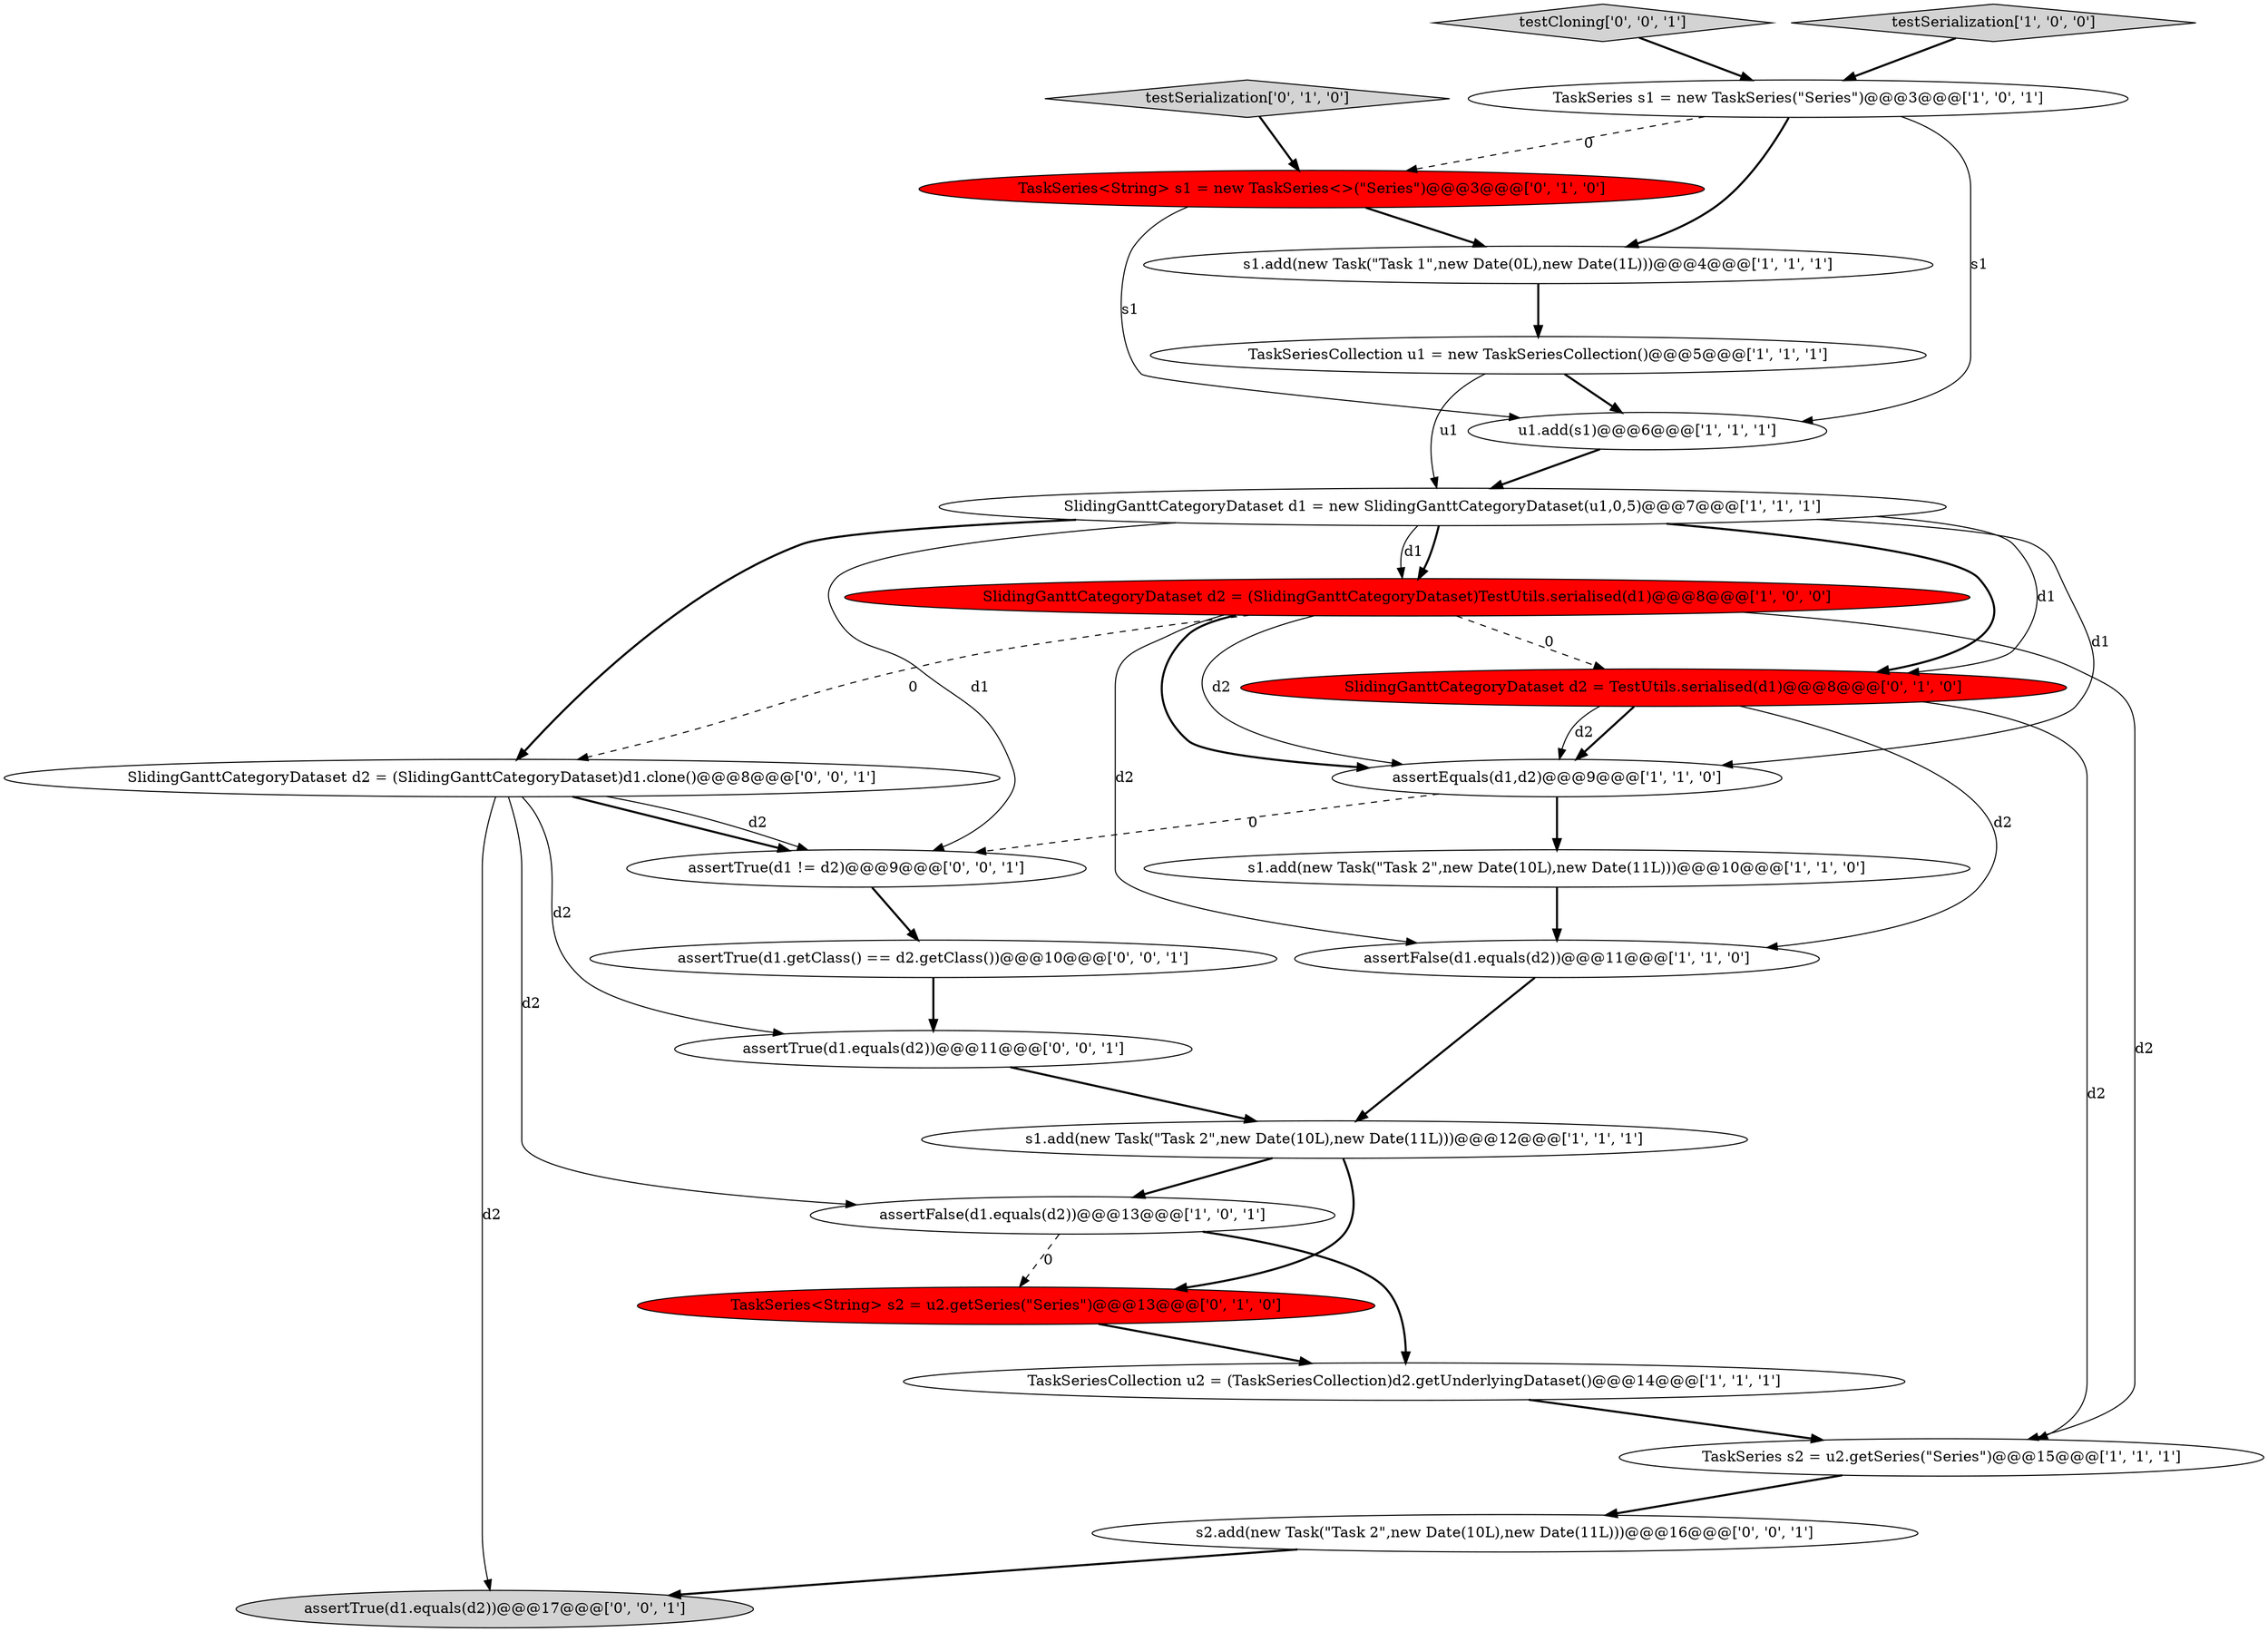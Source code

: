 digraph {
7 [style = filled, label = "s1.add(new Task(\"Task 2\",new Date(10L),new Date(11L)))@@@12@@@['1', '1', '1']", fillcolor = white, shape = ellipse image = "AAA0AAABBB1BBB"];
10 [style = filled, label = "s1.add(new Task(\"Task 1\",new Date(0L),new Date(1L)))@@@4@@@['1', '1', '1']", fillcolor = white, shape = ellipse image = "AAA0AAABBB1BBB"];
9 [style = filled, label = "TaskSeriesCollection u2 = (TaskSeriesCollection)d2.getUnderlyingDataset()@@@14@@@['1', '1', '1']", fillcolor = white, shape = ellipse image = "AAA0AAABBB1BBB"];
8 [style = filled, label = "TaskSeriesCollection u1 = new TaskSeriesCollection()@@@5@@@['1', '1', '1']", fillcolor = white, shape = ellipse image = "AAA0AAABBB1BBB"];
2 [style = filled, label = "SlidingGanttCategoryDataset d2 = (SlidingGanttCategoryDataset)TestUtils.serialised(d1)@@@8@@@['1', '0', '0']", fillcolor = red, shape = ellipse image = "AAA1AAABBB1BBB"];
20 [style = filled, label = "assertTrue(d1.getClass() == d2.getClass())@@@10@@@['0', '0', '1']", fillcolor = white, shape = ellipse image = "AAA0AAABBB3BBB"];
14 [style = filled, label = "testSerialization['0', '1', '0']", fillcolor = lightgray, shape = diamond image = "AAA0AAABBB2BBB"];
0 [style = filled, label = "assertEquals(d1,d2)@@@9@@@['1', '1', '0']", fillcolor = white, shape = ellipse image = "AAA0AAABBB1BBB"];
15 [style = filled, label = "TaskSeries<String> s1 = new TaskSeries<>(\"Series\")@@@3@@@['0', '1', '0']", fillcolor = red, shape = ellipse image = "AAA1AAABBB2BBB"];
13 [style = filled, label = "assertFalse(d1.equals(d2))@@@13@@@['1', '0', '1']", fillcolor = white, shape = ellipse image = "AAA0AAABBB1BBB"];
5 [style = filled, label = "TaskSeries s1 = new TaskSeries(\"Series\")@@@3@@@['1', '0', '1']", fillcolor = white, shape = ellipse image = "AAA0AAABBB1BBB"];
22 [style = filled, label = "testCloning['0', '0', '1']", fillcolor = lightgray, shape = diamond image = "AAA0AAABBB3BBB"];
3 [style = filled, label = "assertFalse(d1.equals(d2))@@@11@@@['1', '1', '0']", fillcolor = white, shape = ellipse image = "AAA0AAABBB1BBB"];
17 [style = filled, label = "TaskSeries<String> s2 = u2.getSeries(\"Series\")@@@13@@@['0', '1', '0']", fillcolor = red, shape = ellipse image = "AAA1AAABBB2BBB"];
18 [style = filled, label = "SlidingGanttCategoryDataset d2 = (SlidingGanttCategoryDataset)d1.clone()@@@8@@@['0', '0', '1']", fillcolor = white, shape = ellipse image = "AAA0AAABBB3BBB"];
11 [style = filled, label = "s1.add(new Task(\"Task 2\",new Date(10L),new Date(11L)))@@@10@@@['1', '1', '0']", fillcolor = white, shape = ellipse image = "AAA0AAABBB1BBB"];
6 [style = filled, label = "SlidingGanttCategoryDataset d1 = new SlidingGanttCategoryDataset(u1,0,5)@@@7@@@['1', '1', '1']", fillcolor = white, shape = ellipse image = "AAA0AAABBB1BBB"];
16 [style = filled, label = "SlidingGanttCategoryDataset d2 = TestUtils.serialised(d1)@@@8@@@['0', '1', '0']", fillcolor = red, shape = ellipse image = "AAA1AAABBB2BBB"];
19 [style = filled, label = "s2.add(new Task(\"Task 2\",new Date(10L),new Date(11L)))@@@16@@@['0', '0', '1']", fillcolor = white, shape = ellipse image = "AAA0AAABBB3BBB"];
23 [style = filled, label = "assertTrue(d1 != d2)@@@9@@@['0', '0', '1']", fillcolor = white, shape = ellipse image = "AAA0AAABBB3BBB"];
21 [style = filled, label = "assertTrue(d1.equals(d2))@@@17@@@['0', '0', '1']", fillcolor = lightgray, shape = ellipse image = "AAA0AAABBB3BBB"];
12 [style = filled, label = "u1.add(s1)@@@6@@@['1', '1', '1']", fillcolor = white, shape = ellipse image = "AAA0AAABBB1BBB"];
24 [style = filled, label = "assertTrue(d1.equals(d2))@@@11@@@['0', '0', '1']", fillcolor = white, shape = ellipse image = "AAA0AAABBB3BBB"];
4 [style = filled, label = "testSerialization['1', '0', '0']", fillcolor = lightgray, shape = diamond image = "AAA0AAABBB1BBB"];
1 [style = filled, label = "TaskSeries s2 = u2.getSeries(\"Series\")@@@15@@@['1', '1', '1']", fillcolor = white, shape = ellipse image = "AAA0AAABBB1BBB"];
7->13 [style = bold, label=""];
5->10 [style = bold, label=""];
16->1 [style = solid, label="d2"];
15->10 [style = bold, label=""];
16->0 [style = bold, label=""];
23->20 [style = bold, label=""];
7->17 [style = bold, label=""];
18->23 [style = bold, label=""];
6->18 [style = bold, label=""];
0->23 [style = dashed, label="0"];
17->9 [style = bold, label=""];
8->6 [style = solid, label="u1"];
13->17 [style = dashed, label="0"];
0->11 [style = bold, label=""];
6->16 [style = solid, label="d1"];
16->0 [style = solid, label="d2"];
12->6 [style = bold, label=""];
22->5 [style = bold, label=""];
18->13 [style = solid, label="d2"];
6->2 [style = bold, label=""];
6->0 [style = solid, label="d1"];
6->23 [style = solid, label="d1"];
2->0 [style = bold, label=""];
2->3 [style = solid, label="d2"];
10->8 [style = bold, label=""];
3->7 [style = bold, label=""];
11->3 [style = bold, label=""];
6->16 [style = bold, label=""];
6->2 [style = solid, label="d1"];
18->21 [style = solid, label="d2"];
2->16 [style = dashed, label="0"];
16->3 [style = solid, label="d2"];
18->24 [style = solid, label="d2"];
2->18 [style = dashed, label="0"];
2->0 [style = solid, label="d2"];
18->23 [style = solid, label="d2"];
14->15 [style = bold, label=""];
13->9 [style = bold, label=""];
9->1 [style = bold, label=""];
20->24 [style = bold, label=""];
24->7 [style = bold, label=""];
1->19 [style = bold, label=""];
2->1 [style = solid, label="d2"];
5->15 [style = dashed, label="0"];
4->5 [style = bold, label=""];
15->12 [style = solid, label="s1"];
8->12 [style = bold, label=""];
5->12 [style = solid, label="s1"];
19->21 [style = bold, label=""];
}
